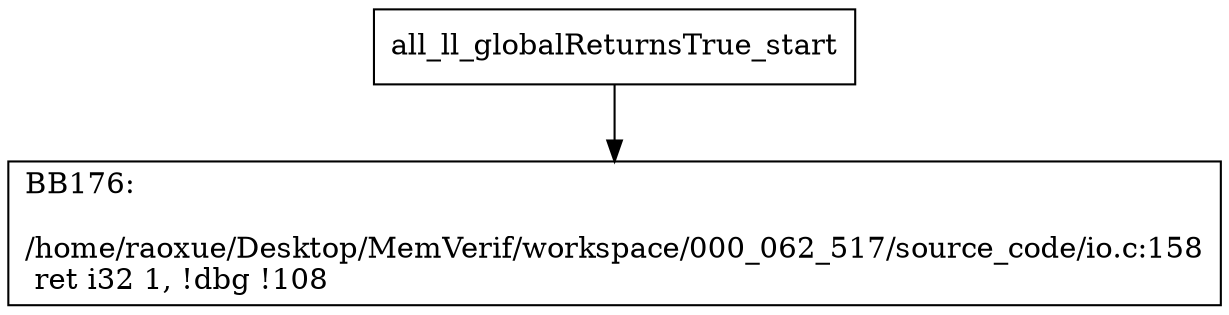 digraph "CFG for'all_ll_globalReturnsTrue' function" {
	BBall_ll_globalReturnsTrue_start[shape=record,label="{all_ll_globalReturnsTrue_start}"];
	BBall_ll_globalReturnsTrue_start-> all_ll_globalReturnsTrueBB176;
	all_ll_globalReturnsTrueBB176 [shape=record, label="{BB176:\l\l/home/raoxue/Desktop/MemVerif/workspace/000_062_517/source_code/io.c:158\l
  ret i32 1, !dbg !108\l
}"];
}
